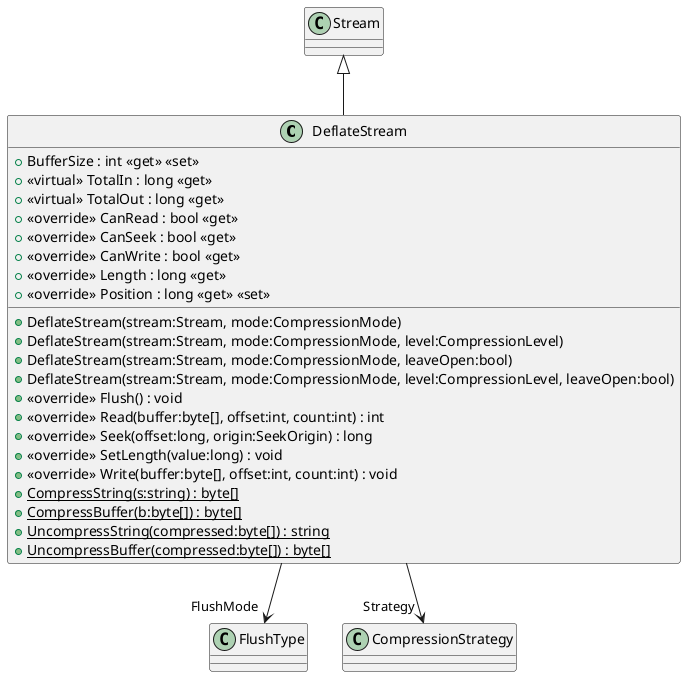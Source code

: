 @startuml
class DeflateStream {
    + BufferSize : int <<get>> <<set>>
    + <<virtual>> TotalIn : long <<get>>
    + <<virtual>> TotalOut : long <<get>>
    + <<override>> CanRead : bool <<get>>
    + <<override>> CanSeek : bool <<get>>
    + <<override>> CanWrite : bool <<get>>
    + <<override>> Length : long <<get>>
    + <<override>> Position : long <<get>> <<set>>
    + DeflateStream(stream:Stream, mode:CompressionMode)
    + DeflateStream(stream:Stream, mode:CompressionMode, level:CompressionLevel)
    + DeflateStream(stream:Stream, mode:CompressionMode, leaveOpen:bool)
    + DeflateStream(stream:Stream, mode:CompressionMode, level:CompressionLevel, leaveOpen:bool)
    + <<override>> Flush() : void
    + <<override>> Read(buffer:byte[], offset:int, count:int) : int
    + <<override>> Seek(offset:long, origin:SeekOrigin) : long
    + <<override>> SetLength(value:long) : void
    + <<override>> Write(buffer:byte[], offset:int, count:int) : void
    + {static} CompressString(s:string) : byte[]
    + {static} CompressBuffer(b:byte[]) : byte[]
    + {static} UncompressString(compressed:byte[]) : string
    + {static} UncompressBuffer(compressed:byte[]) : byte[]
}
Stream <|-- DeflateStream
DeflateStream --> "FlushMode" FlushType
DeflateStream --> "Strategy" CompressionStrategy
@enduml
